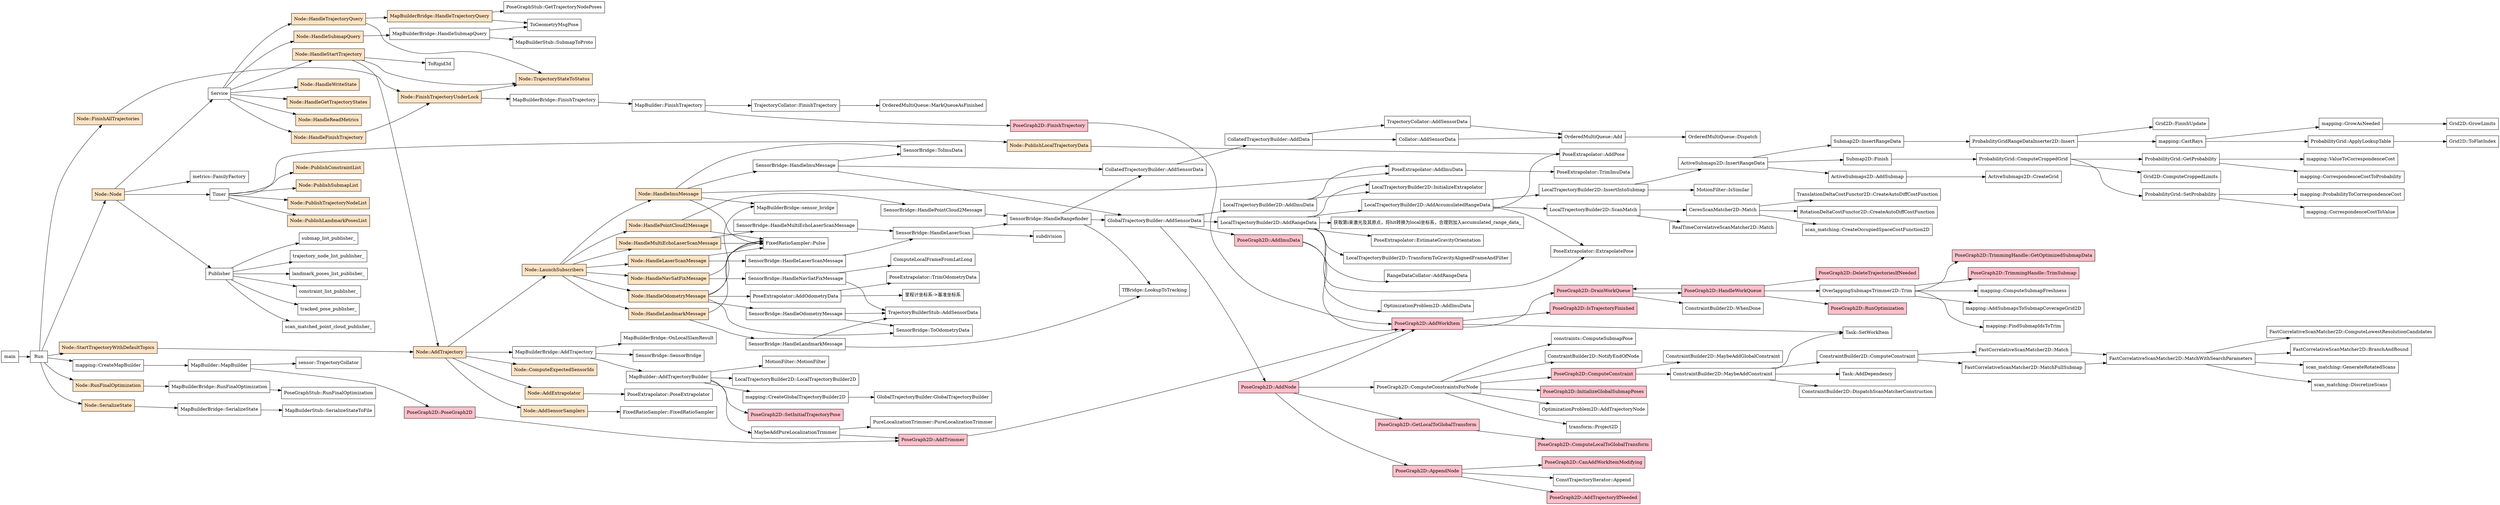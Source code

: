 digraph cartographer{
    rankdir="LR" // 布局从左到右
    node [shape=record]; // 设置所有节点为矩形
    
    subgraph Node1{
        node [style=filled]; // 设置填充颜色模式
        node [fillcolor=bisque]; // 设置填充颜色
        "Node::Node";"Node::StartTrajectoryWithDefaultTopics";"Node::FinishAllTrajectories";"Node::RunFinalOptimization";"Node::SerializeState";
        "Node::HandleSubmapQuery";"Node::HandleTrajectoryQuery";"Node::HandleStartTrajectory";"Node::HandleFinishTrajectory";"Node::HandleWriteState";
        "Node::HandleGetTrajectoryStates";"Node::HandleReadMetrics";"Node::PublishSubmapList";"Node::PublishLocalTrajectoryData";"Node::PublishTrajectoryNodeList";
        "Node::PublishLandmarkPosesList";"Node::PublishConstraintList";"Node::TrajectoryStateToStatus";"MapBuilderBridge::HandleTrajectoryQuery";
        "Node::TrajectoryStateToStatus";"Node::AddTrajectory";"Node::FinishTrajectoryUnderLock";"Node::TrajectoryStateToStatus";
        "Node::ComputeExpectedSensorIds";"Node::AddExtrapolator";"Node::AddSensorSamplers";"Node::LaunchSubscribers";"Node::HandleLaserScanMessage";
        "Node::HandleMultiEchoLaserScanMessage";"Node::HandlePointCloud2Message";"Node::HandleImuMessage";"Node::HandleOdometryMessage";"Node::HandleNavSatFixMessage";
        "Node::HandleLandmarkMessage";
    }

    subgraph PoseGraph2D{
        node [style=filled];
        node [fillcolor=pink];
        "PoseGraph2D::PoseGraph2D";"PoseGraph2D::AddTrimmer";"PoseGraph2D::AddWorkItem";"PoseGraph2D::FinishTrajectory";"PoseGraph2D::IsTrajectoryFinished";
        "PoseGraph2D::HandleWorkQueue";"PoseGraph2D::RunOptimization";"PoseGraph2D::AddImuData";"PoseGraph2D::DrainWorkQueue";"PoseGraph2D::SetInitialTrajectoryPose";
        "PoseGraph2D::AddNode";"PoseGraph2D::GetLocalToGlobalTransform";"PoseGraph2D::AppendNode";"PoseGraph2D::AddWorkItem";"PoseGraph2D::ComputeLocalToGlobalTransform";
        "PoseGraph2D::AddTrajectoryIfNeeded";"PoseGraph2D::CanAddWorkItemModifying";"PoseGraph2D::DeleteTrajectoriesIfNeeded";
        "PoseGraph2D::TrimmingHandle::GetOptimizedSubmapData";"PoseGraph2D::TrimmingHandle::TrimSubmap";"PoseGraph2D::ComputeConstraint";"PoseGraph2D::InitializeGlobalSubmapPoses";
    }
    
    main->Run;

    Run->{
        "mapping::CreateMapBuilder";
        "Node::Node";
        "Node::StartTrajectoryWithDefaultTopics";
        "Node::FinishAllTrajectories";
        "Node::RunFinalOptimization";
        "Node::SerializeState";};
    
    "mapping::CreateMapBuilder"->"MapBuilder::MapBuilder"->{"PoseGraph2D::PoseGraph2D";"sensor::TrajectoryCollator"};
        "PoseGraph2D::PoseGraph2D"->"PoseGraph2D::AddTrimmer";

    "Node::Node"->{"metrics::FamilyFactory";Publisher;Service;Timer};
        Publisher->{submap_list_publisher_;trajectory_node_list_publisher_;landmark_poses_list_publisher_;constraint_list_publisher_;tracked_pose_publisher_;scan_matched_point_cloud_publisher_};
        Service->{"Node::HandleSubmapQuery";"Node::HandleTrajectoryQuery";"Node::HandleStartTrajectory";"Node::HandleFinishTrajectory";"Node::HandleWriteState";"Node::HandleGetTrajectoryStates";"Node::HandleReadMetrics";};
        Timer->{"Node::PublishSubmapList";"Node::PublishLocalTrajectoryData";"Node::PublishTrajectoryNodeList";"Node::PublishLandmarkPosesList";"Node::PublishConstraintList"};

        "Node::HandleSubmapQuery"->"MapBuilderBridge::HandleSubmapQuery"->{"MapBuilderStub::SubmapToProto";ToGeometryMsgPose};
        "Node::HandleTrajectoryQuery"->{"Node::TrajectoryStateToStatus";"MapBuilderBridge::HandleTrajectoryQuery"};
            "MapBuilderBridge::HandleTrajectoryQuery"->{"PoseGraphStub::GetTrajectoryNodePoses";ToGeometryMsgPose};
        "Node::HandleStartTrajectory"->{ToRigid3d;"Node::TrajectoryStateToStatus";"Node::AddTrajectory"};
        "Node::HandleFinishTrajectory"->"Node::FinishTrajectoryUnderLock"->{"Node::TrajectoryStateToStatus";"MapBuilderBridge::FinishTrajectory"};
            "MapBuilderBridge::FinishTrajectory"->"MapBuilder::FinishTrajectory"->{"TrajectoryCollator::FinishTrajectory";"PoseGraph2D::FinishTrajectory"};
                "TrajectoryCollator::FinishTrajectory"->"OrderedMultiQueue::MarkQueueAsFinished";
                "PoseGraph2D::FinishTrajectory"->"PoseGraph2D::AddWorkItem"->"PoseGraph2D::IsTrajectoryFinished";
        
        "Node::PublishLocalTrajectoryData"->"PoseExtrapolator::AddPose";
    
    "Node::StartTrajectoryWithDefaultTopics"->"Node::AddTrajectory"->{"Node::ComputeExpectedSensorIds";"MapBuilderBridge::AddTrajectory";"Node::AddExtrapolator";"Node::AddSensorSamplers";"Node::LaunchSubscribers"};
        "MapBuilderBridge::AddTrajectory"->{"MapBuilder::AddTrajectoryBuilder";"MapBuilderBridge::OnLocalSlamResult";"SensorBridge::SensorBridge"};
            "MapBuilder::AddTrajectoryBuilder"->{"MotionFilter::MotionFilter";"LocalTrajectoryBuilder2D::LocalTrajectoryBuilder2D";"mapping::CreateGlobalTrajectoryBuilder2D";"MaybeAddPureLocalizationTrimmer";"PoseGraph2D::SetInitialTrajectoryPose"};
                "mapping::CreateGlobalTrajectoryBuilder2D"->"GlobalTrajectoryBuilder:GlobalTrajectoryBuilder";
                "MaybeAddPureLocalizationTrimmer"->{"PoseGraph2D::AddTrimmer";"PureLocalizationTrimmer::PureLocalizationTrimmer"};
                    "PoseGraph2D::AddTrimmer"->"PoseGraph2D::AddWorkItem"->{"Task::SetWorkItem";"PoseGraph2D::DrainWorkQueue"};
                        "PoseGraph2D::DrainWorkQueue"->{"ConstraintBuilder2D::WhenDone";"PoseGraph2D::HandleWorkQueue"};
                            "PoseGraph2D::HandleWorkQueue"->{"PoseGraph2D::RunOptimization":"PoseGraph2D::UpdateTrajectoryConnectivity";"PoseGraph2D::DeleteTrajectoriesIfNeeded";"OverlappingSubmapsTrimmer2D::Trim";"PoseGraph2D::DrainWorkQueue"};
                            "OverlappingSubmapsTrimmer2D::Trim"->{"PoseGraph2D::TrimmingHandle::GetOptimizedSubmapData";"mapping::ComputeSubmapFreshness";"mapping::AddSubmapsToSubmapCoverageGrid2D";"mapping::FindSubmapIdsToTrim";"PoseGraph2D::TrimmingHandle::TrimSubmap"};
            "Node::AddExtrapolator"->"PoseExtrapolator::PoseExtrapolator";
            "Node::AddSensorSamplers"->"FixedRatioSampler::FixedRatioSampler";
    
    "Node::LaunchSubscribers"->{"Node::HandleLaserScanMessage";"Node::HandleMultiEchoLaserScanMessage";"Node::HandlePointCloud2Message";"Node::HandleImuMessage";"Node::HandleOdometryMessage";"Node::HandleNavSatFixMessage";"Node::HandleLandmarkMessage"};
        "Node::HandleLaserScanMessage"->{"FixedRatioSampler::Pulse";"SensorBridge::HandleLaserScanMessage"};
            "SensorBridge::HandleLaserScanMessage"->"SensorBridge::HandleLaserScan"->{subdivision;"SensorBridge::HandleRangefinder"};
                "SensorBridge::HandleRangefinder"->{"TfBridge::LookupToTracking";"CollatedTrajectoryBuilder::AddSensorData";"GlobalTrajectoryBuilder::AddSensorData"};
                    "CollatedTrajectoryBuilder::AddSensorData"->"CollatedTrajectoryBuilder::AddData"->"TrajectoryCollator::AddSensorData"->"OrderedMultiQueue::Add"->"OrderedMultiQueue::Dispatch";
                    "GlobalTrajectoryBuilder::AddSensorData"->{"LocalTrajectoryBuilder2D::AddRangeData";"PoseGraph2D::AddNode"};
                        "LocalTrajectoryBuilder2D::AddRangeData"->{"RangeDataCollator::AddRangeData";"LocalTrajectoryBuilder2D::InitializeExtrapolator";"PoseExtrapolator::ExtrapolatePose";"获取第i束激光及其原点，将hit转换为local坐标系，合理则加入accumulated_range_data_";"PoseExtrapolator::EstimateGravityOrientation";"LocalTrajectoryBuilder2D::AddAccumulatedRangeData";"LocalTrajectoryBuilder2D::TransformToGravityAlignedFrameAndFilter"};
                            "LocalTrajectoryBuilder2D::AddAccumulatedRangeData"->{"PoseExtrapolator::ExtrapolatePose";"LocalTrajectoryBuilder2D::ScanMatch";"PoseExtrapolator::AddPose";"LocalTrajectoryBuilder2D::InsertIntoSubmap"};
                                "LocalTrajectoryBuilder2D::ScanMatch"->{"RealTimeCorrelativeScanMatcher2D::Match";"CeresScanMatcher2D::Match"};
                                    "CeresScanMatcher2D::Match"->{"scan_matching::CreateOccupiedSpaceCostFunction2D";"TranslationDeltaCostFunctor2D::CreateAutoDiffCostFunction";"RotationDeltaCostFunctor2D::CreateAutoDiffCostFunction"};
                                "LocalTrajectoryBuilder2D::InsertIntoSubmap"->{"MotionFilter::IsSimilar";"ActiveSubmaps2D::InsertRangeData"};
                                    "ActiveSubmaps2D::InsertRangeData"->{"ActiveSubmaps2D::AddSubmap";"Submap2D::InsertRangeData";"Submap2D::Finish"};
                                        "ActiveSubmaps2D::AddSubmap"->"ActiveSubmaps2D::CreateGrid";
                                        "Submap2D::InsertRangeData"->"ProbabilityGridRangeDataInserter2D::Insert"->{"mapping::CastRays";"Grid2D::FinishUpdate"};
                                            "mapping::CastRays"->{"mapping::GrowAsNeeded";"ProbabilityGrid::ApplyLookupTable"};
                                                "mapping::GrowAsNeeded"->"Grid2D::GrowLimits";
                                                "ProbabilityGrid::ApplyLookupTable"->"Grid2D::ToFlatIndex";
                                        "Submap2D::Finish"->"ProbabilityGrid::ComputeCroppedGrid"->{"Grid2D::ComputeCroppedLimits";"ProbabilityGrid::SetProbability";"ProbabilityGrid::GetProbability"};
                                            "ProbabilityGrid::SetProbability"->{"mapping::ProbabilityToCorrespondenceCost";"mapping::CorrespondenceCostToValue"};
                                            "ProbabilityGrid::GetProbability"->{"mapping::ValueToCorrespondenceCost";"mapping::CorrespondenceCostToProbability"};
                        "PoseGraph2D::AddNode"->{"PoseGraph2D::GetLocalToGlobalTransform";"PoseGraph2D::AppendNode";"PoseGraph2D::AddWorkItem";"PoseGraph2D::ComputeConstraintsForNode"};
                            "PoseGraph2D::GetLocalToGlobalTransform"->"PoseGraph2D::ComputeLocalToGlobalTransform";
                            "PoseGraph2D::AppendNode"->{"PoseGraph2D::AddTrajectoryIfNeeded";"PoseGraph2D::CanAddWorkItemModifying";"ConstTrajectoryIterator::Append"};
                            "PoseGraph2D::ComputeConstraintsForNode"->{"PoseGraph2D::InitializeGlobalSubmapPoses";"OptimizationProblem2D::AddTrajectoryNode";"transform::Project2D";"constraints::ComputeSubmapPose";"PoseGraph2D::ComputeConstraint";"ConstraintBuilder2D::NotifyEndOfNode"};
                                "PoseGraph2D::ComputeConstraint"->{"ConstraintBuilder2D::MaybeAddConstraint";"ConstraintBuilder2D::MaybeAddGlobalConstraint"};
                                    "ConstraintBuilder2D::MaybeAddConstraint"->{"ConstraintBuilder2D::DispatchScanMatcherConstruction";"Task::SetWorkItem";"ConstraintBuilder2D::ComputeConstraint";"Task::AddDependency"};
                                        "ConstraintBuilder2D::ComputeConstraint"->{"FastCorrelativeScanMatcher2D::MatchFullSubmap";"FastCorrelativeScanMatcher2D::Match"}->"FastCorrelativeScanMatcher2D::MatchWithSearchParameters"->{"scan_matching::GenerateRotatedScans";"scan_matching::DiscretizeScans";"FastCorrelativeScanMatcher2D::ComputeLowestResolutionCandidates";"FastCorrelativeScanMatcher2D::BranchAndBound"};
        "Node::HandleMultiEchoLaserScanMessage"->{"FixedRatioSampler::Pulse";"SensorBridge::HandleMultiEchoLaserScanMessage"};
            "SensorBridge::HandleMultiEchoLaserScanMessage"->"SensorBridge::HandleLaserScan";
        "Node::HandlePointCloud2Message"->{"FixedRatioSampler::Pulse";"SensorBridge::HandlePointCloud2Message"};
            "SensorBridge::HandlePointCloud2Message"->"SensorBridge::HandleRangefinder";
        "Node::HandleImuMessage"->{"FixedRatioSampler::Pulse";"MapBuilderBridge::sensor_bridge";"SensorBridge::ToImuData";"PoseExtrapolator::AddImuData";"SensorBridge::HandleImuMessage"};
            "PoseExtrapolator::AddImuData"->"PoseExtrapolator::TrimImuData";
            "SensorBridge::HandleImuMessage"->{"SensorBridge::ToImuData";"CollatedTrajectoryBuilder::AddSensorData";"GlobalTrajectoryBuilder::AddSensorData"};
                "CollatedTrajectoryBuilder::AddData"->"Collator::AddSensorData"->"OrderedMultiQueue::Add";
                "GlobalTrajectoryBuilder::AddSensorData"->{"LocalTrajectoryBuilder2D::AddImuData";"PoseGraph2D::AddImuData"};
                    "LocalTrajectoryBuilder2D::AddImuData"->{"LocalTrajectoryBuilder2D::InitializeExtrapolator";"PoseExtrapolator::AddImuData"};
                    "PoseGraph2D::AddImuData"->{"PoseGraph2D::AddWorkItem";"OptimizationProblem2D::AddImuData"};
        "Node::HandleOdometryMessage"->{"FixedRatioSampler::Pulse";"MapBuilderBridge::sensor_bridge";"SensorBridge::ToOdometryData";"PoseExtrapolator::AddOdometryData";"SensorBridge::HandleOdometryMessage"};
            "PoseExtrapolator::AddOdometryData"->{"PoseExtrapolator::TrimOdometryData";"里程计坐标系->基准坐标系"};
            "SensorBridge::HandleOdometryMessage"->{"SensorBridge::ToOdometryData";"TrajectoryBuilderStub::AddSensorData"};
        "Node::HandleNavSatFixMessage"->{"FixedRatioSampler::Pulse";"SensorBridge::HandleNavSatFixMessage"};
            "SensorBridge::HandleNavSatFixMessage"->{"ComputeLocalFrameFromLatLong";"TrajectoryBuilderStub::AddSensorData"};
        "Node::HandleLandmarkMessage"->{"FixedRatioSampler::Pulse";"SensorBridge::HandleLandmarkMessage"};
            "SensorBridge::HandleLandmarkMessage"->{"TfBridge::LookupToTracking";"TrajectoryBuilderStub::AddSensorData"};

    "Node::FinishAllTrajectories"->"Node::FinishTrajectoryUnderLock";
    "Node::RunFinalOptimization"->"MapBuilderBridge::RunFinalOptimization"->"PoseGraphStub::RunFinalOptimization";
    "Node::SerializeState"->"MapBuilderBridge::SerializeState"->"MapBuilderStub::SerializeStateToFile"
}